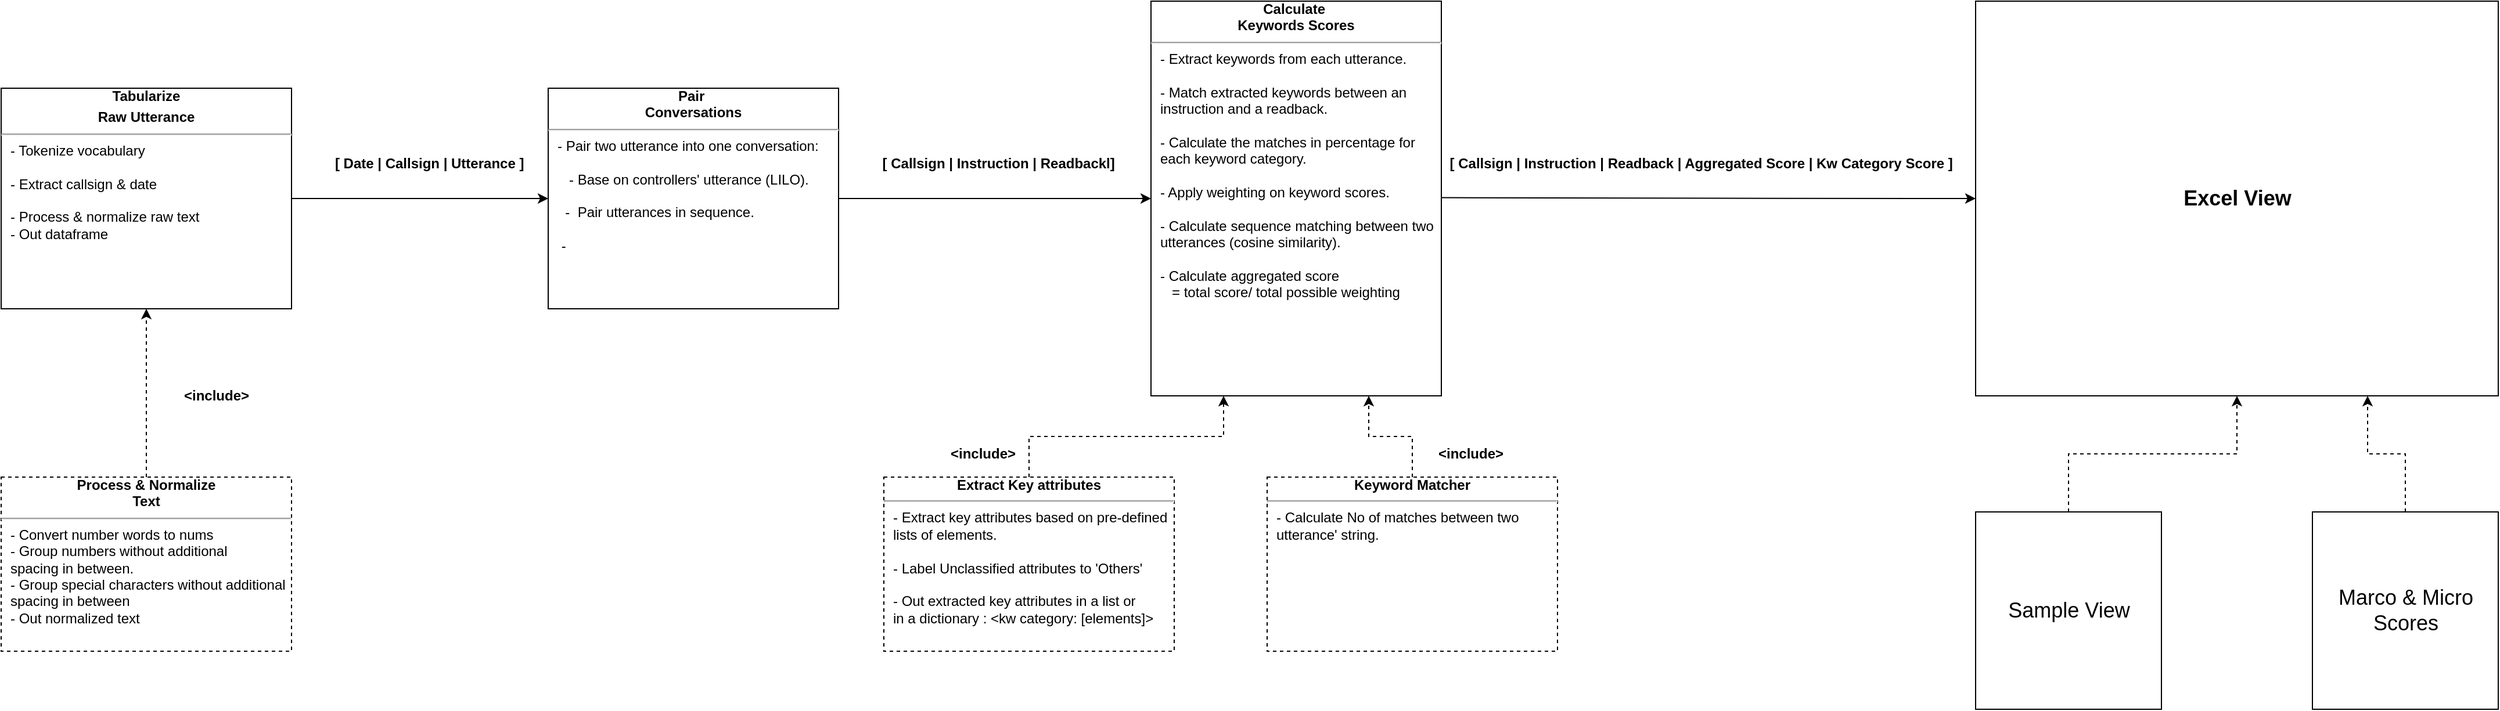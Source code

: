 <mxfile version="15.4.3" type="github">
  <diagram id="IsVj5BEXRurGvoC1gjGO" name="Page-1">
    <mxGraphModel dx="2071" dy="644" grid="1" gridSize="10" guides="1" tooltips="1" connect="1" arrows="1" fold="1" page="1" pageScale="1" pageWidth="850" pageHeight="1100" math="0" shadow="0">
      <root>
        <mxCell id="0" />
        <mxCell id="1" parent="0" />
        <mxCell id="LqwyCylziGcPe5wlssBc-7" style="edgeStyle=orthogonalEdgeStyle;rounded=0;orthogonalLoop=1;jettySize=auto;html=1;entryX=0;entryY=0.5;entryDx=0;entryDy=0;" edge="1" parent="1" source="LqwyCylziGcPe5wlssBc-2" target="LqwyCylziGcPe5wlssBc-6">
          <mxGeometry relative="1" as="geometry" />
        </mxCell>
        <mxCell id="LqwyCylziGcPe5wlssBc-2" value="&lt;div style=&quot;text-align: center&quot;&gt;&lt;span&gt;&lt;b&gt;Tabularize&lt;/b&gt;&lt;/span&gt;&lt;/div&gt;&lt;p style=&quot;margin: 4px 0px 0px ; text-align: center&quot;&gt;&lt;b&gt;Raw Utterance&lt;/b&gt;&lt;/p&gt;&lt;hr&gt;&lt;p style=&quot;margin: 0px ; margin-left: 8px&quot;&gt;- Tokenize vocabulary&lt;/p&gt;&lt;p style=&quot;margin: 0px ; margin-left: 8px&quot;&gt;&lt;br&gt;&lt;/p&gt;&lt;p style=&quot;margin: 0px ; margin-left: 8px&quot;&gt;- Extract callsign &amp;amp; date&amp;nbsp;&lt;/p&gt;&lt;p style=&quot;margin: 0px ; margin-left: 8px&quot;&gt;&lt;br&gt;- Process &amp;amp; normalize raw text&lt;/p&gt;&lt;p style=&quot;margin: 0px ; margin-left: 8px&quot;&gt;- Out dataframe&lt;br&gt;&lt;/p&gt;" style="verticalAlign=middle;align=left;overflow=fill;fontSize=12;fontFamily=Helvetica;html=1;" vertex="1" parent="1">
          <mxGeometry x="-70" y="165" width="250" height="190" as="geometry" />
        </mxCell>
        <mxCell id="LqwyCylziGcPe5wlssBc-4" style="edgeStyle=orthogonalEdgeStyle;rounded=0;orthogonalLoop=1;jettySize=auto;html=1;entryX=0.5;entryY=1;entryDx=0;entryDy=0;dashed=1;" edge="1" parent="1" source="LqwyCylziGcPe5wlssBc-3" target="LqwyCylziGcPe5wlssBc-2">
          <mxGeometry relative="1" as="geometry" />
        </mxCell>
        <mxCell id="LqwyCylziGcPe5wlssBc-3" value="&lt;div style=&quot;text-align: center&quot;&gt;&lt;b&gt;Process &amp;amp; Normalize&lt;/b&gt;&lt;/div&gt;&lt;div style=&quot;text-align: center&quot;&gt;&lt;b&gt;Text&lt;/b&gt;&lt;/div&gt;&lt;hr&gt;&lt;p style=&quot;margin: 0px ; margin-left: 8px&quot;&gt;- Convert number words to nums&lt;/p&gt;&lt;p style=&quot;margin: 0px ; margin-left: 8px&quot;&gt;- Group numbers without additional&amp;nbsp;&lt;/p&gt;&lt;p style=&quot;margin: 0px ; margin-left: 8px&quot;&gt;spacing&amp;nbsp;&lt;span&gt;in between.&lt;/span&gt;&lt;/p&gt;&lt;p style=&quot;margin: 0px ; margin-left: 8px&quot;&gt;- Group special characters without additional&lt;/p&gt;&lt;p style=&quot;margin: 0px ; margin-left: 8px&quot;&gt;spacing in between&lt;/p&gt;&lt;p style=&quot;margin: 0px ; margin-left: 8px&quot;&gt;- Out normalized text&lt;/p&gt;" style="verticalAlign=top;align=left;overflow=fill;fontSize=12;fontFamily=Helvetica;html=1;dashed=1;" vertex="1" parent="1">
          <mxGeometry x="-70" y="500" width="250" height="150" as="geometry" />
        </mxCell>
        <mxCell id="LqwyCylziGcPe5wlssBc-5" value="&amp;lt;include&amp;gt;" style="text;html=1;align=center;verticalAlign=middle;resizable=0;points=[];autosize=1;strokeColor=none;fillColor=none;fontStyle=1" vertex="1" parent="1">
          <mxGeometry x="80" y="420" width="70" height="20" as="geometry" />
        </mxCell>
        <mxCell id="LqwyCylziGcPe5wlssBc-12" style="edgeStyle=orthogonalEdgeStyle;rounded=0;orthogonalLoop=1;jettySize=auto;html=1;entryX=0;entryY=0.5;entryDx=0;entryDy=0;" edge="1" parent="1" source="LqwyCylziGcPe5wlssBc-6" target="LqwyCylziGcPe5wlssBc-10">
          <mxGeometry relative="1" as="geometry" />
        </mxCell>
        <mxCell id="LqwyCylziGcPe5wlssBc-6" value="&lt;div style=&quot;text-align: center&quot;&gt;&lt;b&gt;Pair&amp;nbsp;&lt;/b&gt;&lt;/div&gt;&lt;div style=&quot;text-align: center&quot;&gt;&lt;b&gt;Conversations&lt;/b&gt;&lt;/div&gt;&lt;hr&gt;&lt;p style=&quot;margin: 0px ; margin-left: 8px&quot;&gt;&lt;span&gt;- Pair two utterance into one conversation:&lt;/span&gt;&lt;br&gt;&lt;/p&gt;&lt;p style=&quot;margin: 0px ; margin-left: 8px&quot;&gt;&lt;span&gt;&lt;br&gt;&lt;/span&gt;&lt;/p&gt;&lt;p style=&quot;margin: 0px ; margin-left: 8px&quot;&gt;&amp;nbsp; &amp;nbsp;- Base on controllers&#39; utterance (LILO).&lt;span&gt;&lt;br&gt;&lt;/span&gt;&lt;/p&gt;&lt;p style=&quot;margin: 0px ; margin-left: 8px&quot;&gt;&lt;br&gt;&lt;/p&gt;&lt;p style=&quot;margin: 0px ; margin-left: 8px&quot;&gt;&amp;nbsp; -&amp;nbsp; Pair utterances in sequence.&lt;/p&gt;&lt;p style=&quot;margin: 0px ; margin-left: 8px&quot;&gt;&lt;br&gt;&lt;/p&gt;&lt;p style=&quot;margin: 0px ; margin-left: 8px&quot;&gt;&amp;nbsp;-&amp;nbsp; &amp;nbsp;&lt;/p&gt;&lt;p style=&quot;margin: 0px ; margin-left: 8px&quot;&gt;&lt;br&gt;&lt;/p&gt;" style="verticalAlign=middle;align=left;overflow=fill;fontSize=12;fontFamily=Helvetica;html=1;" vertex="1" parent="1">
          <mxGeometry x="401" y="165" width="250" height="190" as="geometry" />
        </mxCell>
        <mxCell id="LqwyCylziGcPe5wlssBc-8" value="[ Date | Callsign | Utterance ]&amp;nbsp;" style="text;html=1;align=center;verticalAlign=middle;resizable=0;points=[];autosize=1;strokeColor=none;fillColor=none;fontStyle=1" vertex="1" parent="1">
          <mxGeometry x="210" y="220" width="180" height="20" as="geometry" />
        </mxCell>
        <mxCell id="LqwyCylziGcPe5wlssBc-10" value="&lt;div style=&quot;text-align: center&quot;&gt;&lt;b&gt;Calculate&amp;nbsp;&lt;/b&gt;&lt;/div&gt;&lt;div style=&quot;text-align: center&quot;&gt;&lt;b&gt;Keywords Scores&lt;/b&gt;&lt;/div&gt;&lt;hr&gt;&lt;p style=&quot;margin: 0px ; margin-left: 8px&quot;&gt;- Extract keywords from each utterance.&lt;/p&gt;&lt;p style=&quot;margin: 0px ; margin-left: 8px&quot;&gt;&lt;br&gt;&lt;/p&gt;&lt;p style=&quot;margin: 0px ; margin-left: 8px&quot;&gt;- Match extracted keywords between an&amp;nbsp;&lt;/p&gt;&lt;p style=&quot;margin: 0px ; margin-left: 8px&quot;&gt;instruction&amp;nbsp;&lt;span&gt;and a readback.&lt;/span&gt;&lt;/p&gt;&lt;p style=&quot;margin: 0px ; margin-left: 8px&quot;&gt;&lt;span&gt;&lt;br&gt;&lt;/span&gt;&lt;/p&gt;&lt;p style=&quot;margin: 0px ; margin-left: 8px&quot;&gt;&lt;span&gt;- Calculate the matches in percentage for&amp;nbsp;&lt;/span&gt;&lt;/p&gt;&lt;p style=&quot;margin: 0px ; margin-left: 8px&quot;&gt;&lt;span&gt;each keyword category.&lt;/span&gt;&lt;/p&gt;&lt;p style=&quot;margin: 0px ; margin-left: 8px&quot;&gt;&lt;span&gt;&lt;br&gt;&lt;/span&gt;&lt;/p&gt;&lt;p style=&quot;margin: 0px ; margin-left: 8px&quot;&gt;&lt;span&gt;- Apply weighting on keyword scores.&lt;/span&gt;&lt;/p&gt;&lt;p style=&quot;margin: 0px ; margin-left: 8px&quot;&gt;&lt;span&gt;&lt;br&gt;&lt;/span&gt;&lt;/p&gt;&lt;p style=&quot;margin: 0px ; margin-left: 8px&quot;&gt;&lt;span&gt;- Calculate sequence matching between two&lt;/span&gt;&lt;/p&gt;&lt;p style=&quot;margin: 0px ; margin-left: 8px&quot;&gt;&lt;span&gt;utterances (cosine similarity).&lt;/span&gt;&lt;/p&gt;&lt;p style=&quot;margin: 0px ; margin-left: 8px&quot;&gt;&lt;span&gt;&lt;br&gt;&lt;/span&gt;&lt;/p&gt;&lt;p style=&quot;margin: 0px ; margin-left: 8px&quot;&gt;&lt;span&gt;- Calculate aggregated score&amp;nbsp;&lt;/span&gt;&lt;/p&gt;&lt;p style=&quot;margin: 0px ; margin-left: 8px&quot;&gt;&lt;span&gt;&amp;nbsp; &amp;nbsp;= total score/ total possible weighting&lt;/span&gt;&lt;/p&gt;&lt;p style=&quot;margin: 0px ; margin-left: 8px&quot;&gt;&lt;br&gt;&lt;/p&gt;&lt;p style=&quot;margin: 0px ; margin-left: 8px&quot;&gt;&lt;br&gt;&lt;/p&gt;" style="verticalAlign=middle;align=left;overflow=fill;fontSize=12;fontFamily=Helvetica;html=1;" vertex="1" parent="1">
          <mxGeometry x="920" y="90" width="250" height="340" as="geometry" />
        </mxCell>
        <mxCell id="LqwyCylziGcPe5wlssBc-15" style="edgeStyle=orthogonalEdgeStyle;rounded=0;orthogonalLoop=1;jettySize=auto;html=1;exitX=0.5;exitY=0;exitDx=0;exitDy=0;entryX=0.25;entryY=1;entryDx=0;entryDy=0;dashed=1;" edge="1" parent="1" source="LqwyCylziGcPe5wlssBc-13" target="LqwyCylziGcPe5wlssBc-10">
          <mxGeometry relative="1" as="geometry" />
        </mxCell>
        <mxCell id="LqwyCylziGcPe5wlssBc-13" value="&lt;div style=&quot;text-align: center&quot;&gt;&lt;b&gt;Extract Key attributes&lt;/b&gt;&lt;/div&gt;&lt;hr&gt;&lt;p style=&quot;margin: 0px ; margin-left: 8px&quot;&gt;- Extract key attributes based on pre-defined&lt;/p&gt;&lt;p style=&quot;margin: 0px ; margin-left: 8px&quot;&gt;lists of elements.&amp;nbsp;&lt;/p&gt;&lt;p style=&quot;margin: 0px ; margin-left: 8px&quot;&gt;&lt;br&gt;&lt;/p&gt;&lt;p style=&quot;margin: 0px ; margin-left: 8px&quot;&gt;- Label Unclassified attributes to &#39;Others&#39;&amp;nbsp;&lt;/p&gt;&lt;p style=&quot;margin: 0px ; margin-left: 8px&quot;&gt;&lt;br&gt;&lt;/p&gt;&lt;p style=&quot;margin: 0px ; margin-left: 8px&quot;&gt;- Out extracted key attributes in a list or&amp;nbsp;&lt;/p&gt;&lt;p style=&quot;margin: 0px ; margin-left: 8px&quot;&gt;in a dictionary : &amp;lt;kw category: [elements]&amp;gt;&lt;/p&gt;" style="verticalAlign=top;align=left;overflow=fill;fontSize=12;fontFamily=Helvetica;html=1;dashed=1;" vertex="1" parent="1">
          <mxGeometry x="690" y="500" width="250" height="150" as="geometry" />
        </mxCell>
        <mxCell id="LqwyCylziGcPe5wlssBc-16" style="edgeStyle=orthogonalEdgeStyle;rounded=0;orthogonalLoop=1;jettySize=auto;html=1;exitX=0.5;exitY=0;exitDx=0;exitDy=0;entryX=0.75;entryY=1;entryDx=0;entryDy=0;dashed=1;" edge="1" parent="1" source="LqwyCylziGcPe5wlssBc-14" target="LqwyCylziGcPe5wlssBc-10">
          <mxGeometry relative="1" as="geometry" />
        </mxCell>
        <mxCell id="LqwyCylziGcPe5wlssBc-14" value="&lt;div style=&quot;text-align: center&quot;&gt;&lt;b&gt;Keyword Matcher&lt;/b&gt;&lt;/div&gt;&lt;hr&gt;&lt;p style=&quot;margin: 0px ; margin-left: 8px&quot;&gt;- Calculate No of matches between two&amp;nbsp;&lt;/p&gt;&lt;p style=&quot;margin: 0px ; margin-left: 8px&quot;&gt;utterance&#39; string.&lt;/p&gt;" style="verticalAlign=top;align=left;overflow=fill;fontSize=12;fontFamily=Helvetica;html=1;dashed=1;" vertex="1" parent="1">
          <mxGeometry x="1020" y="500" width="250" height="150" as="geometry" />
        </mxCell>
        <mxCell id="LqwyCylziGcPe5wlssBc-17" value="&amp;lt;include&amp;gt;" style="text;html=1;align=center;verticalAlign=middle;resizable=0;points=[];autosize=1;strokeColor=none;fillColor=none;fontStyle=1" vertex="1" parent="1">
          <mxGeometry x="740" y="470" width="70" height="20" as="geometry" />
        </mxCell>
        <mxCell id="LqwyCylziGcPe5wlssBc-18" value="&amp;lt;include&amp;gt;" style="text;html=1;align=center;verticalAlign=middle;resizable=0;points=[];autosize=1;strokeColor=none;fillColor=none;fontStyle=1" vertex="1" parent="1">
          <mxGeometry x="1160" y="470" width="70" height="20" as="geometry" />
        </mxCell>
        <mxCell id="LqwyCylziGcPe5wlssBc-19" value="[ Callsign | Instruction | Readbackl]&amp;nbsp;" style="text;html=1;align=center;verticalAlign=middle;resizable=0;points=[];autosize=1;strokeColor=none;fillColor=none;fontStyle=1" vertex="1" parent="1">
          <mxGeometry x="680" y="220" width="220" height="20" as="geometry" />
        </mxCell>
        <mxCell id="LqwyCylziGcPe5wlssBc-20" value="Excel View" style="html=1;verticalAlign=middle;fontSize=18;fontStyle=1" vertex="1" parent="1">
          <mxGeometry x="1630" y="90" width="450" height="340" as="geometry" />
        </mxCell>
        <mxCell id="LqwyCylziGcPe5wlssBc-21" style="edgeStyle=orthogonalEdgeStyle;rounded=0;orthogonalLoop=1;jettySize=auto;html=1;entryX=0;entryY=0.5;entryDx=0;entryDy=0;" edge="1" parent="1" target="LqwyCylziGcPe5wlssBc-20">
          <mxGeometry relative="1" as="geometry">
            <mxPoint x="1170.0" y="259.29" as="sourcePoint" />
            <mxPoint x="1439" y="259.29" as="targetPoint" />
          </mxGeometry>
        </mxCell>
        <mxCell id="LqwyCylziGcPe5wlssBc-22" value="[ Callsign | Instruction | Readback | Aggregated Score | Kw Category Score ]&amp;nbsp;" style="text;html=1;align=center;verticalAlign=middle;resizable=0;points=[];autosize=1;strokeColor=none;fillColor=none;fontStyle=1" vertex="1" parent="1">
          <mxGeometry x="1170" y="220" width="450" height="20" as="geometry" />
        </mxCell>
        <mxCell id="LqwyCylziGcPe5wlssBc-25" style="edgeStyle=orthogonalEdgeStyle;rounded=0;orthogonalLoop=1;jettySize=auto;html=1;exitX=0.5;exitY=0;exitDx=0;exitDy=0;dashed=1;fontSize=18;" edge="1" parent="1" source="LqwyCylziGcPe5wlssBc-23" target="LqwyCylziGcPe5wlssBc-20">
          <mxGeometry relative="1" as="geometry" />
        </mxCell>
        <mxCell id="LqwyCylziGcPe5wlssBc-23" value="Sample View" style="html=1;fontSize=18;verticalAlign=middle;" vertex="1" parent="1">
          <mxGeometry x="1630" y="530" width="160" height="170" as="geometry" />
        </mxCell>
        <mxCell id="LqwyCylziGcPe5wlssBc-26" style="edgeStyle=orthogonalEdgeStyle;rounded=0;orthogonalLoop=1;jettySize=auto;html=1;entryX=0.75;entryY=1;entryDx=0;entryDy=0;dashed=1;fontSize=18;exitX=0.5;exitY=0;exitDx=0;exitDy=0;" edge="1" parent="1" source="LqwyCylziGcPe5wlssBc-27" target="LqwyCylziGcPe5wlssBc-20">
          <mxGeometry relative="1" as="geometry">
            <mxPoint x="2025" y="530" as="sourcePoint" />
          </mxGeometry>
        </mxCell>
        <mxCell id="LqwyCylziGcPe5wlssBc-27" value="Marco &amp;amp; Micro&lt;br&gt;Scores" style="html=1;fontSize=18;verticalAlign=middle;" vertex="1" parent="1">
          <mxGeometry x="1920" y="530" width="160" height="170" as="geometry" />
        </mxCell>
      </root>
    </mxGraphModel>
  </diagram>
</mxfile>

